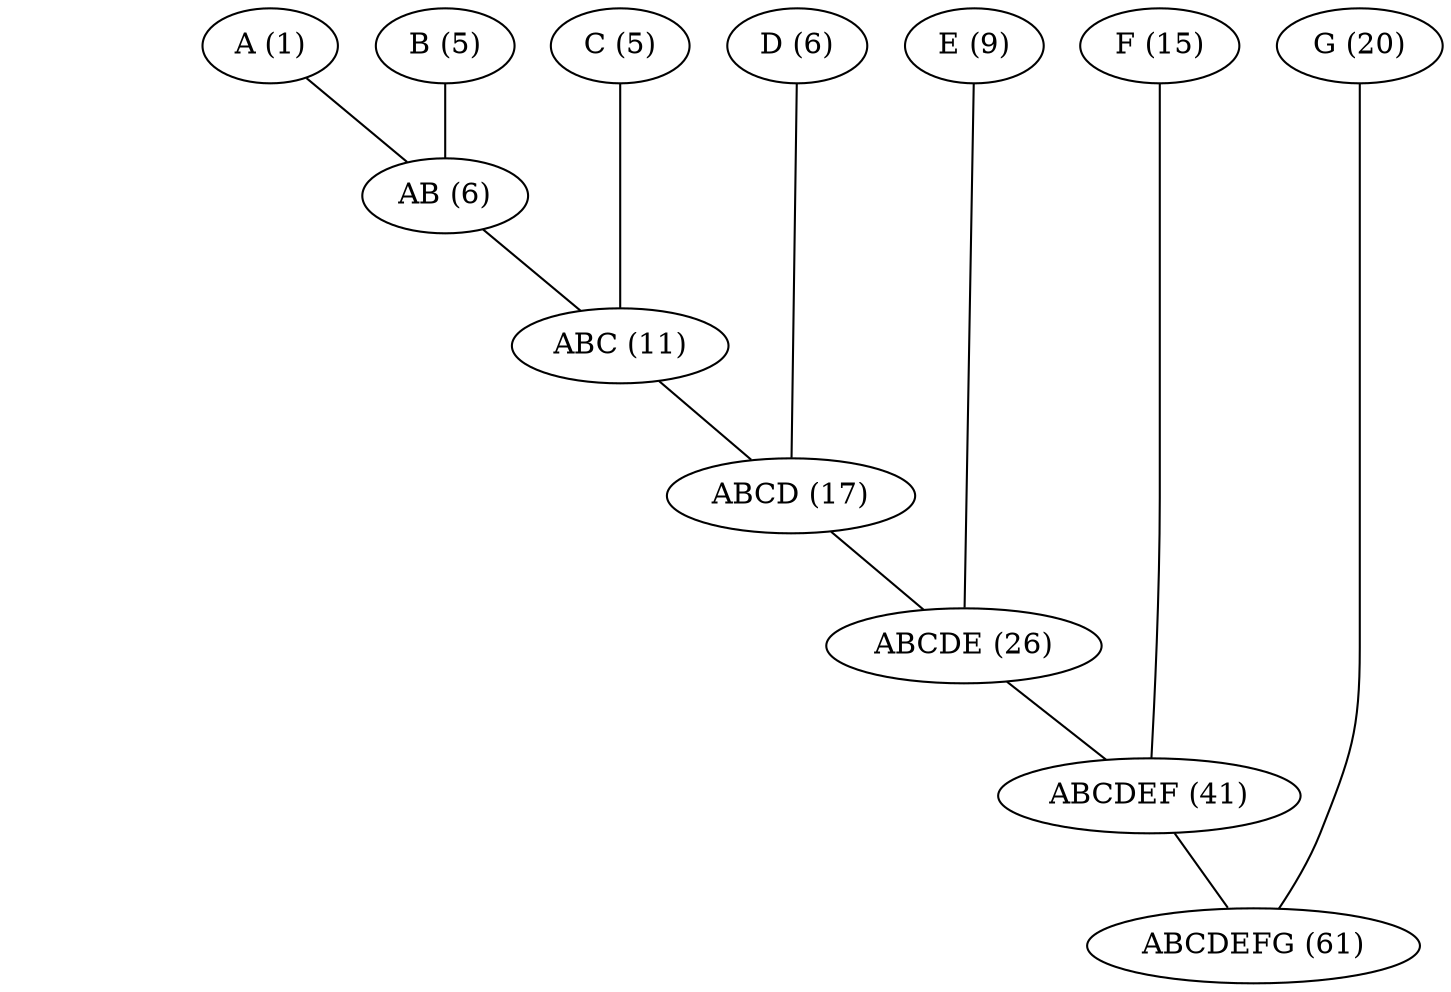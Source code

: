 graph {

    rank1 [style=invisible]

    "A (1)" -- "AB (6)"
    "B (5)" -- "AB (6)"
    "C (5)" -- "ABC (11)"
    "D (6)" -- "ABCD (17)"
    "E (9)" -- "ABCDE (26)"
    "F (15)" -- "ABCDEF (41)"
    "G (20)" -- "ABCDEFG (61)"

    "AB (6)" -- "ABC (11)"
    "ABC (11)" -- "ABCD (17)"
    "ABCD (17)" -- "ABCDE (26)"
    "ABCDE (26)" -- "ABCDEF (41)"
    "ABCDEF (41)" -- "ABCDEFG (61)"

    {
        rank = same;
        rank1 -- "A (1)" -- "B (5)" -- "C (5)" -- "D (6)" -- "E (9)" -- "F (15)" -- "G (20)" [style=invis]
        rankdir = LR;
    }
}